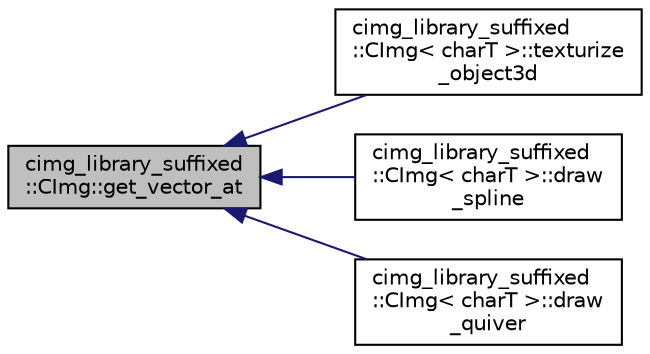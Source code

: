 digraph "cimg_library_suffixed::CImg::get_vector_at"
{
  edge [fontname="Helvetica",fontsize="10",labelfontname="Helvetica",labelfontsize="10"];
  node [fontname="Helvetica",fontsize="10",shape=record];
  rankdir="LR";
  Node2122 [label="cimg_library_suffixed\l::CImg::get_vector_at",height=0.2,width=0.4,color="black", fillcolor="grey75", style="filled", fontcolor="black"];
  Node2122 -> Node2123 [dir="back",color="midnightblue",fontsize="10",style="solid",fontname="Helvetica"];
  Node2123 [label="cimg_library_suffixed\l::CImg\< charT \>::texturize\l_object3d",height=0.2,width=0.4,color="black", fillcolor="white", style="filled",URL="$structcimg__library__suffixed_1_1_c_img.html#a42395174c544ec66191539bf76fcb360",tooltip="Texturize primitives of a 3d object. "];
  Node2122 -> Node2124 [dir="back",color="midnightblue",fontsize="10",style="solid",fontname="Helvetica"];
  Node2124 [label="cimg_library_suffixed\l::CImg\< charT \>::draw\l_spline",height=0.2,width=0.4,color="black", fillcolor="white", style="filled",URL="$structcimg__library__suffixed_1_1_c_img.html#ad92c0b62d21067c53e031c147d71a3f1",tooltip="Draw a textured 2d spline. "];
  Node2122 -> Node2125 [dir="back",color="midnightblue",fontsize="10",style="solid",fontname="Helvetica"];
  Node2125 [label="cimg_library_suffixed\l::CImg\< charT \>::draw\l_quiver",height=0.2,width=0.4,color="black", fillcolor="white", style="filled",URL="$structcimg__library__suffixed_1_1_c_img.html#a6df87e6392200f8a295c2539f7c6cef0",tooltip="Draw a 2d vector field, using a field of colors. "];
}
